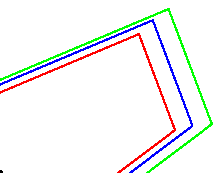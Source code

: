 \documentclass[border=5mm]{standalone}
\usepackage{luamplib}
\begin{document}
\mplibtextextlabel{enable}
\begin{mplibcode}
beginfig(1);

    path A;

    vardef median(expr p) = save n; numeric n; 
        n = length p; 
        origin for i=1 upto n: + point i of p / n endfor
    enddef;
    path S; S = unitsquare shifted -(1/2, 1/2) scaled 100 slanted 1/2;
    path S; S = (for i=0 upto 4: 50 up rotated 72i -- endfor cycle) slanted 1;
    draw S withcolor red;
    z0 = median(S);
    vardef beyond(expr a, b, o) = 
        save d; numeric d; d = abs(b-a); (1+o/d)[a,b]
    enddef;
    path T; T = 
    for i=0 step 1/8 until length S - eps:
        % beyond(z0, point i of S, 16) --
        (1.1)[z0, point i of S] --
    endfor cycle;
    draw z0 withpen pencircle scaled 2;

    draw T withcolor blue;

    A = S shifted - center S scaled 1.2 shifted center S;

    draw A withcolor green;

endfig;
\end{mplibcode}
\end{document}

